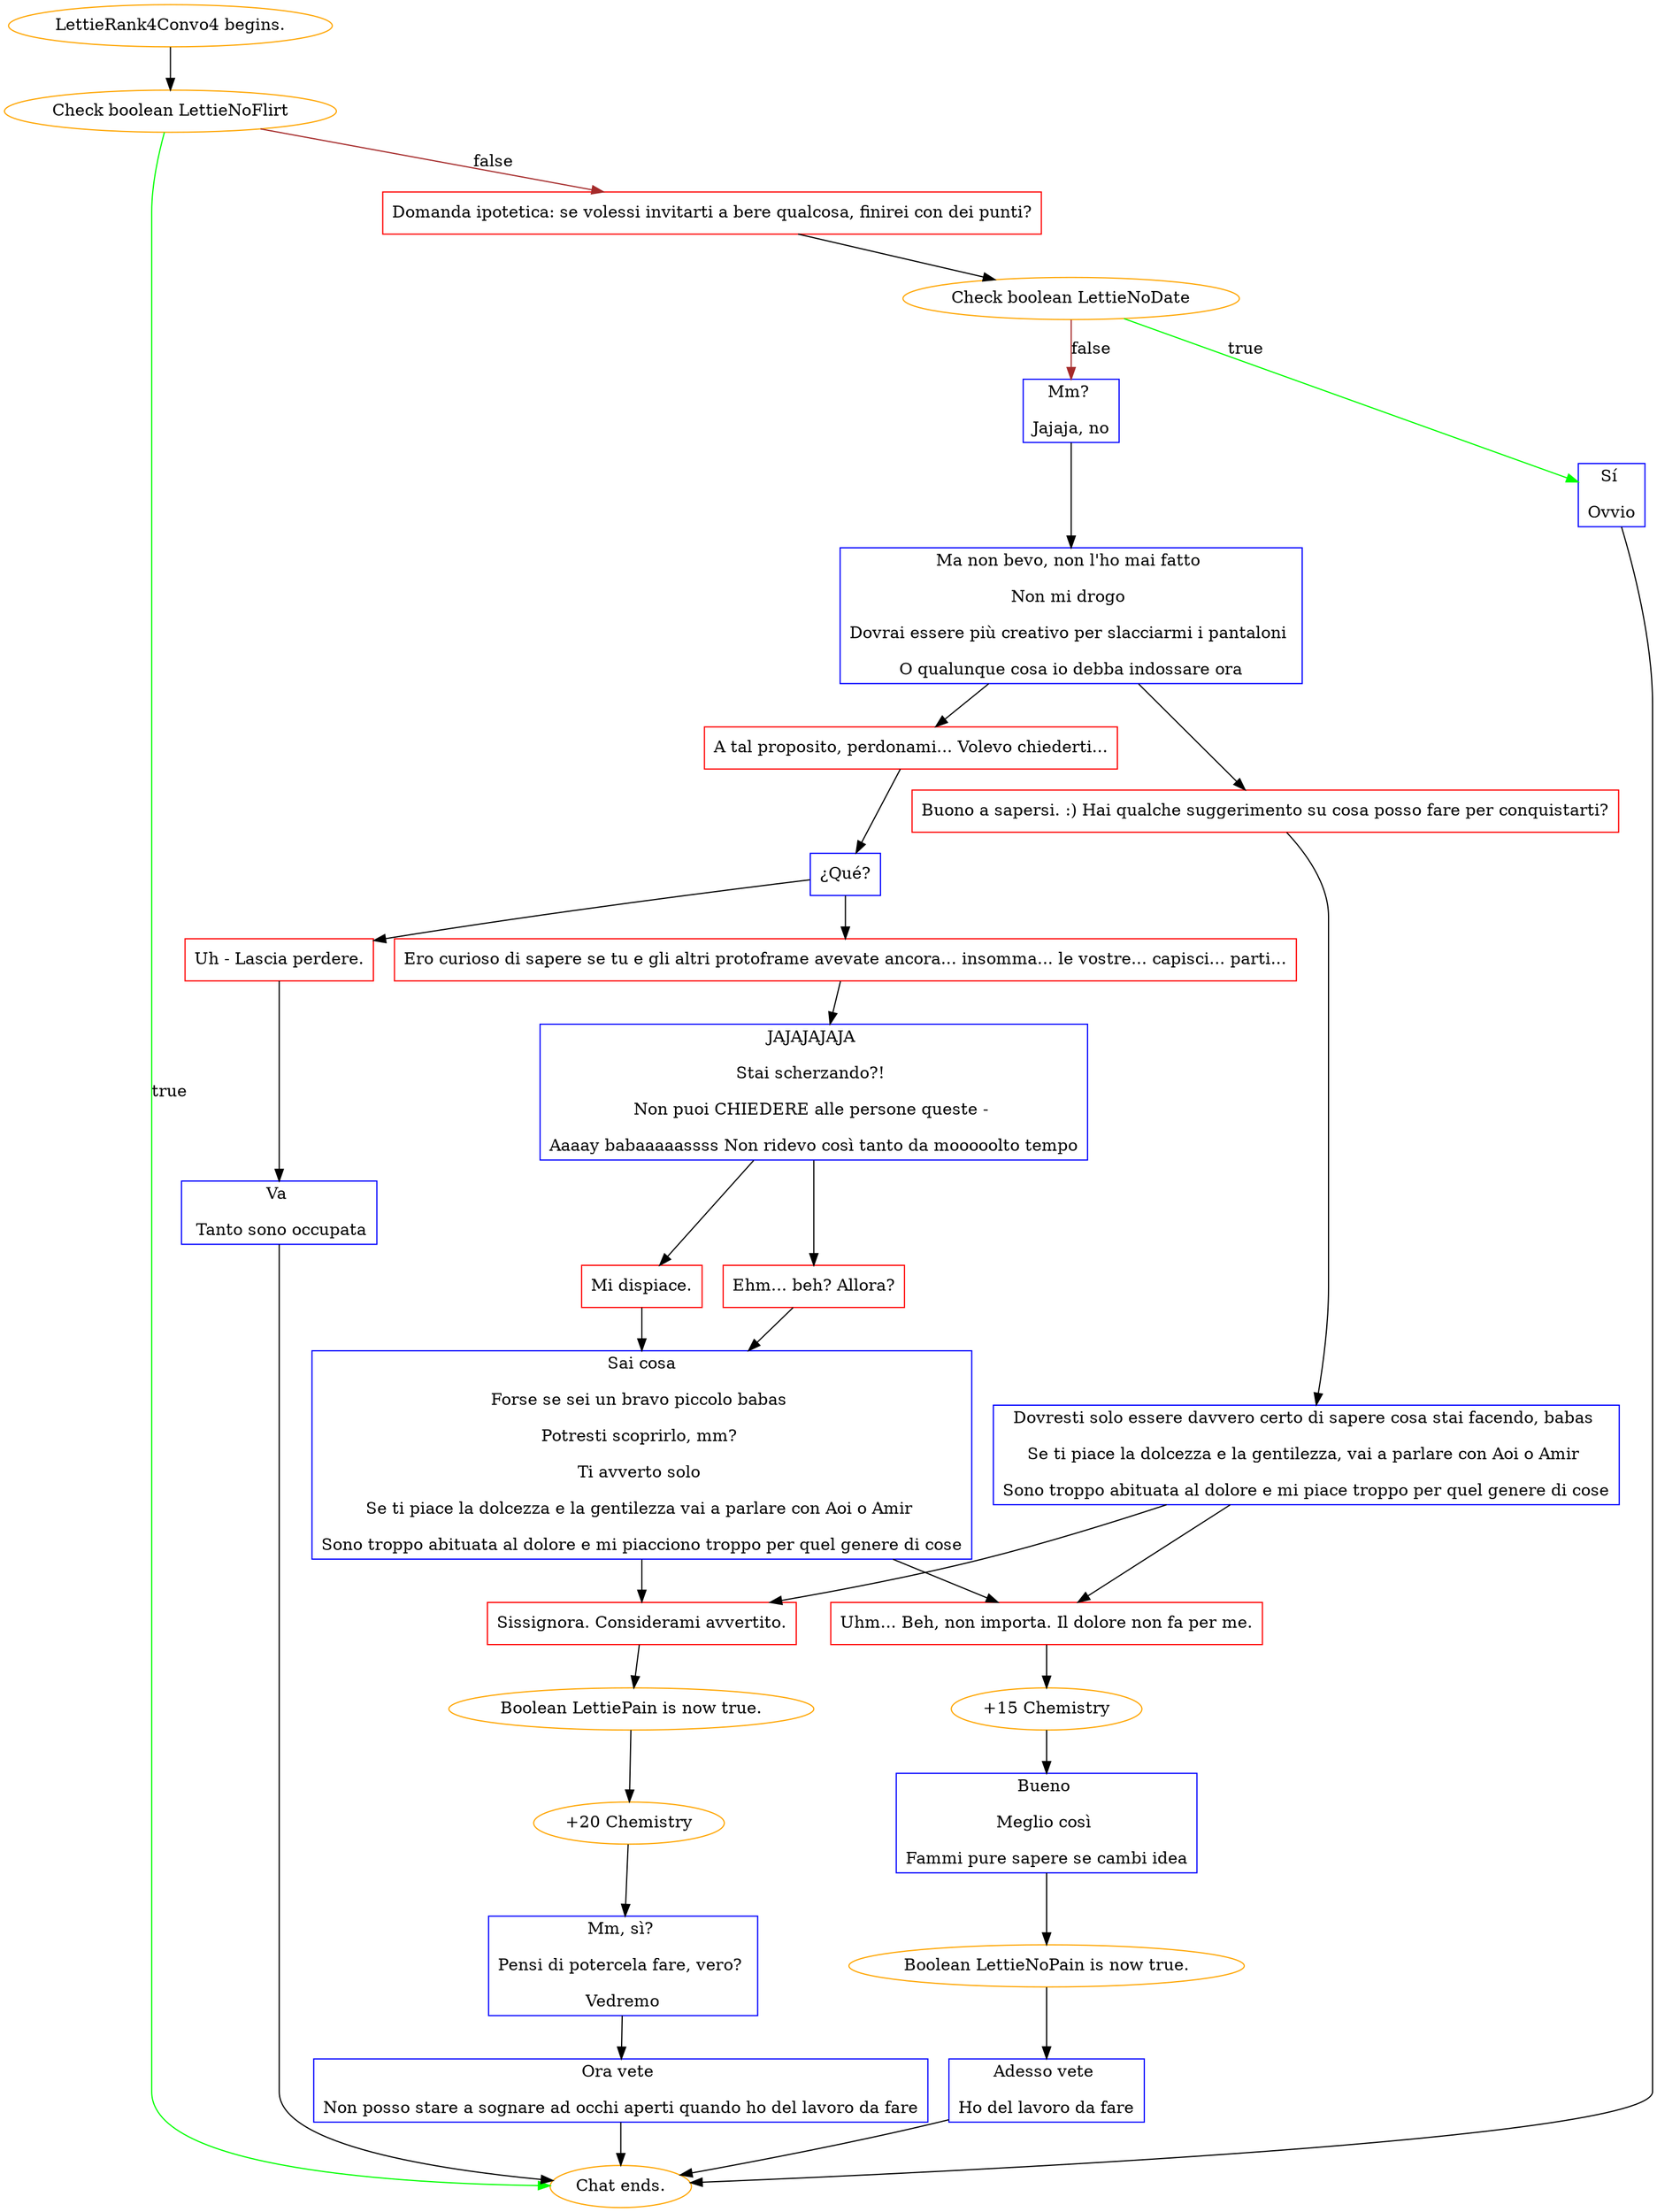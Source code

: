 digraph {
	"LettieRank4Convo4 begins." [color=orange];
		"LettieRank4Convo4 begins." -> j1158339480;
	j1158339480 [label="Check boolean LettieNoFlirt",color=orange];
		j1158339480 -> "Chat ends." [label=true,color=green];
		j1158339480 -> j1020244402 [label=false,color=brown];
	"Chat ends." [color=orange];
	j1020244402 [label="Domanda ipotetica: se volessi invitarti a bere qualcosa, finirei con dei punti?",shape=box,color=red];
		j1020244402 -> j3741727461;
	j3741727461 [label="Check boolean LettieNoDate",color=orange];
		j3741727461 -> j91881325 [label=true,color=green];
		j3741727461 -> j2186177620 [label=false,color=brown];
	j91881325 [label="Sí 
Ovvio",shape=box,color=blue];
		j91881325 -> "Chat ends.";
	j2186177620 [label="Mm? 
Jajaja, no",shape=box,color=blue];
		j2186177620 -> j100557173;
	j100557173 [label="Ma non bevo, non l'ho mai fatto 
Non mi drogo 
Dovrai essere più creativo per slacciarmi i pantaloni 
O qualunque cosa io debba indossare ora",shape=box,color=blue];
		j100557173 -> j3673697306;
		j100557173 -> j2052364403;
	j3673697306 [label="Buono a sapersi. :) Hai qualche suggerimento su cosa posso fare per conquistarti?",shape=box,color=red];
		j3673697306 -> j1260137951;
	j2052364403 [label="A tal proposito, perdonami... Volevo chiederti...",shape=box,color=red];
		j2052364403 -> j557481327;
	j1260137951 [label="Dovresti solo essere davvero certo di sapere cosa stai facendo, babas 
Se ti piace la dolcezza e la gentilezza, vai a parlare con Aoi o Amir 
Sono troppo abituata al dolore e mi piace troppo per quel genere di cose",shape=box,color=blue];
		j1260137951 -> j1902355267;
		j1260137951 -> j1548511450;
	j557481327 [label="¿Qué?",shape=box,color=blue];
		j557481327 -> j1378871594;
		j557481327 -> j1494269284;
	j1902355267 [label="Sissignora. Considerami avvertito.",shape=box,color=red];
		j1902355267 -> j3190574288;
	j1548511450 [label="Uhm... Beh, non importa. Il dolore non fa per me.",shape=box,color=red];
		j1548511450 -> j428500399;
	j1378871594 [label="Ero curioso di sapere se tu e gli altri protoframe avevate ancora... insomma... le vostre... capisci... parti...",shape=box,color=red];
		j1378871594 -> j2116746144;
	j1494269284 [label="Uh - Lascia perdere.",shape=box,color=red];
		j1494269284 -> j128914939;
	j3190574288 [label="Boolean LettiePain is now true.",color=orange];
		j3190574288 -> j1299410903;
	j428500399 [label="+15 Chemistry",color=orange];
		j428500399 -> j453347155;
	j2116746144 [label="JAJAJAJAJA 
Stai scherzando?! 
Non puoi CHIEDERE alle persone queste - 
Aaaay babaaaaassss Non ridevo così tanto da mooooolto tempo",shape=box,color=blue];
		j2116746144 -> j3429537063;
		j2116746144 -> j3901059906;
	j128914939 [label="Va 
 Tanto sono occupata",shape=box,color=blue];
		j128914939 -> "Chat ends.";
	j1299410903 [label="+20 Chemistry",color=orange];
		j1299410903 -> j2670997224;
	j453347155 [label="Bueno 
Meglio così 
Fammi pure sapere se cambi idea",shape=box,color=blue];
		j453347155 -> j2281292940;
	j3429537063 [label="Mi dispiace.",shape=box,color=red];
		j3429537063 -> j636577691;
	j3901059906 [label="Ehm... beh? Allora?",shape=box,color=red];
		j3901059906 -> j636577691;
	j2670997224 [label="Mm, sì? 
Pensi di potercela fare, vero? 
Vedremo",shape=box,color=blue];
		j2670997224 -> j3174307172;
	j2281292940 [label="Boolean LettieNoPain is now true.",color=orange];
		j2281292940 -> j3765615207;
	j636577691 [label="Sai cosa
Forse se sei un bravo piccolo babas 
Potresti scoprirlo, mm? 
Ti avverto solo 
Se ti piace la dolcezza e la gentilezza vai a parlare con Aoi o Amir 
Sono troppo abituata al dolore e mi piacciono troppo per quel genere di cose",shape=box,color=blue];
		j636577691 -> j1902355267;
		j636577691 -> j1548511450;
	j3174307172 [label="Ora vete 
Non posso stare a sognare ad occhi aperti quando ho del lavoro da fare",shape=box,color=blue];
		j3174307172 -> "Chat ends.";
	j3765615207 [label="Adesso vete 
Ho del lavoro da fare",shape=box,color=blue];
		j3765615207 -> "Chat ends.";
}